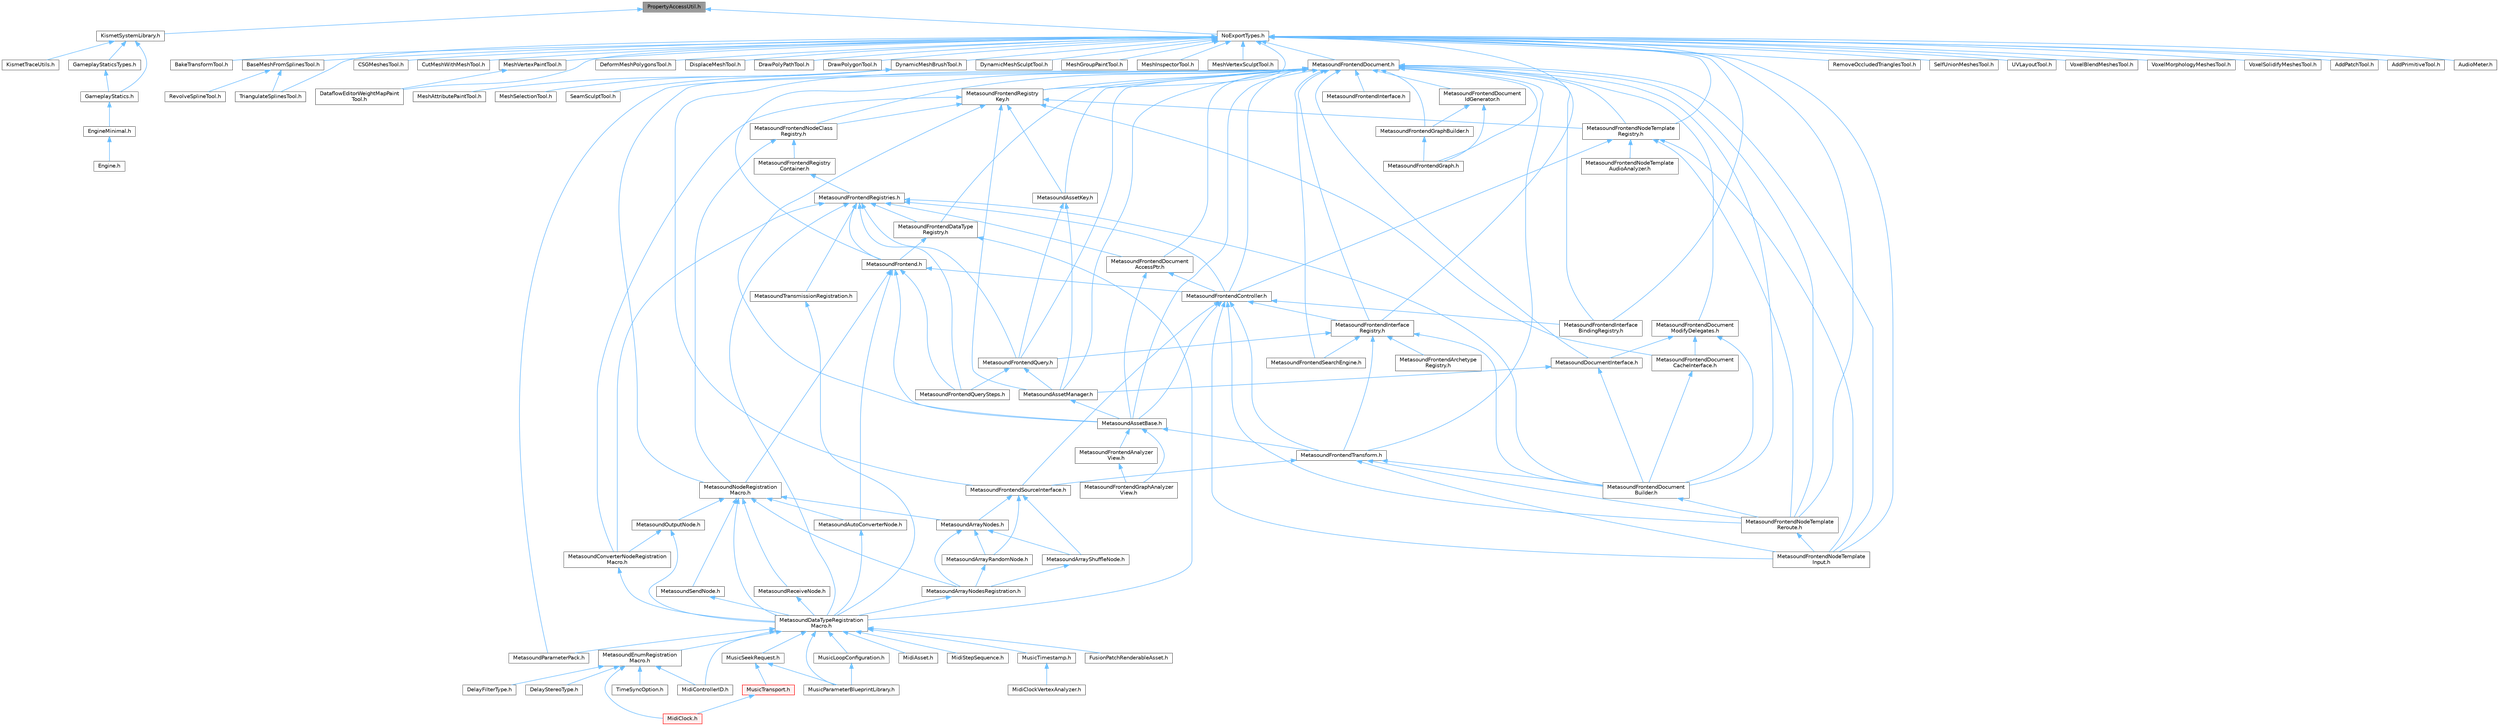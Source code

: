 digraph "PropertyAccessUtil.h"
{
 // INTERACTIVE_SVG=YES
 // LATEX_PDF_SIZE
  bgcolor="transparent";
  edge [fontname=Helvetica,fontsize=10,labelfontname=Helvetica,labelfontsize=10];
  node [fontname=Helvetica,fontsize=10,shape=box,height=0.2,width=0.4];
  Node1 [id="Node000001",label="PropertyAccessUtil.h",height=0.2,width=0.4,color="gray40", fillcolor="grey60", style="filled", fontcolor="black",tooltip=" "];
  Node1 -> Node2 [id="edge1_Node000001_Node000002",dir="back",color="steelblue1",style="solid",tooltip=" "];
  Node2 [id="Node000002",label="KismetSystemLibrary.h",height=0.2,width=0.4,color="grey40", fillcolor="white", style="filled",URL="$da/d0f/KismetSystemLibrary_8h.html",tooltip=" "];
  Node2 -> Node3 [id="edge2_Node000002_Node000003",dir="back",color="steelblue1",style="solid",tooltip=" "];
  Node3 [id="Node000003",label="GameplayStatics.h",height=0.2,width=0.4,color="grey40", fillcolor="white", style="filled",URL="$d9/dc8/GameplayStatics_8h.html",tooltip=" "];
  Node3 -> Node4 [id="edge3_Node000003_Node000004",dir="back",color="steelblue1",style="solid",tooltip=" "];
  Node4 [id="Node000004",label="EngineMinimal.h",height=0.2,width=0.4,color="grey40", fillcolor="white", style="filled",URL="$d0/d2c/EngineMinimal_8h.html",tooltip=" "];
  Node4 -> Node5 [id="edge4_Node000004_Node000005",dir="back",color="steelblue1",style="solid",tooltip=" "];
  Node5 [id="Node000005",label="Engine.h",height=0.2,width=0.4,color="grey40", fillcolor="white", style="filled",URL="$d1/d34/Public_2Engine_8h.html",tooltip=" "];
  Node2 -> Node6 [id="edge5_Node000002_Node000006",dir="back",color="steelblue1",style="solid",tooltip=" "];
  Node6 [id="Node000006",label="GameplayStaticsTypes.h",height=0.2,width=0.4,color="grey40", fillcolor="white", style="filled",URL="$da/d17/GameplayStaticsTypes_8h.html",tooltip=" "];
  Node6 -> Node3 [id="edge6_Node000006_Node000003",dir="back",color="steelblue1",style="solid",tooltip=" "];
  Node2 -> Node7 [id="edge7_Node000002_Node000007",dir="back",color="steelblue1",style="solid",tooltip=" "];
  Node7 [id="Node000007",label="KismetTraceUtils.h",height=0.2,width=0.4,color="grey40", fillcolor="white", style="filled",URL="$d6/d3a/KismetTraceUtils_8h.html",tooltip=" "];
  Node1 -> Node8 [id="edge8_Node000001_Node000008",dir="back",color="steelblue1",style="solid",tooltip=" "];
  Node8 [id="Node000008",label="NoExportTypes.h",height=0.2,width=0.4,color="grey40", fillcolor="white", style="filled",URL="$d3/d21/NoExportTypes_8h.html",tooltip=" "];
  Node8 -> Node9 [id="edge9_Node000008_Node000009",dir="back",color="steelblue1",style="solid",tooltip=" "];
  Node9 [id="Node000009",label="AddPatchTool.h",height=0.2,width=0.4,color="grey40", fillcolor="white", style="filled",URL="$d5/deb/AddPatchTool_8h.html",tooltip=" "];
  Node8 -> Node10 [id="edge10_Node000008_Node000010",dir="back",color="steelblue1",style="solid",tooltip=" "];
  Node10 [id="Node000010",label="AddPrimitiveTool.h",height=0.2,width=0.4,color="grey40", fillcolor="white", style="filled",URL="$d5/dbf/AddPrimitiveTool_8h.html",tooltip=" "];
  Node8 -> Node11 [id="edge11_Node000008_Node000011",dir="back",color="steelblue1",style="solid",tooltip=" "];
  Node11 [id="Node000011",label="AudioMeter.h",height=0.2,width=0.4,color="grey40", fillcolor="white", style="filled",URL="$de/db0/AudioMeter_8h.html",tooltip=" "];
  Node8 -> Node12 [id="edge12_Node000008_Node000012",dir="back",color="steelblue1",style="solid",tooltip=" "];
  Node12 [id="Node000012",label="BakeTransformTool.h",height=0.2,width=0.4,color="grey40", fillcolor="white", style="filled",URL="$dc/d39/BakeTransformTool_8h.html",tooltip=" "];
  Node8 -> Node13 [id="edge13_Node000008_Node000013",dir="back",color="steelblue1",style="solid",tooltip=" "];
  Node13 [id="Node000013",label="BaseMeshFromSplinesTool.h",height=0.2,width=0.4,color="grey40", fillcolor="white", style="filled",URL="$da/d31/BaseMeshFromSplinesTool_8h.html",tooltip=" "];
  Node13 -> Node14 [id="edge14_Node000013_Node000014",dir="back",color="steelblue1",style="solid",tooltip=" "];
  Node14 [id="Node000014",label="RevolveSplineTool.h",height=0.2,width=0.4,color="grey40", fillcolor="white", style="filled",URL="$d3/d36/RevolveSplineTool_8h.html",tooltip=" "];
  Node13 -> Node15 [id="edge15_Node000013_Node000015",dir="back",color="steelblue1",style="solid",tooltip=" "];
  Node15 [id="Node000015",label="TriangulateSplinesTool.h",height=0.2,width=0.4,color="grey40", fillcolor="white", style="filled",URL="$d9/de6/TriangulateSplinesTool_8h.html",tooltip=" "];
  Node8 -> Node16 [id="edge16_Node000008_Node000016",dir="back",color="steelblue1",style="solid",tooltip=" "];
  Node16 [id="Node000016",label="CSGMeshesTool.h",height=0.2,width=0.4,color="grey40", fillcolor="white", style="filled",URL="$db/dd1/CSGMeshesTool_8h.html",tooltip=" "];
  Node8 -> Node17 [id="edge17_Node000008_Node000017",dir="back",color="steelblue1",style="solid",tooltip=" "];
  Node17 [id="Node000017",label="CutMeshWithMeshTool.h",height=0.2,width=0.4,color="grey40", fillcolor="white", style="filled",URL="$d2/d2c/CutMeshWithMeshTool_8h.html",tooltip=" "];
  Node8 -> Node18 [id="edge18_Node000008_Node000018",dir="back",color="steelblue1",style="solid",tooltip=" "];
  Node18 [id="Node000018",label="DataflowEditorWeightMapPaint\lTool.h",height=0.2,width=0.4,color="grey40", fillcolor="white", style="filled",URL="$db/d46/DataflowEditorWeightMapPaintTool_8h.html",tooltip=" "];
  Node8 -> Node19 [id="edge19_Node000008_Node000019",dir="back",color="steelblue1",style="solid",tooltip=" "];
  Node19 [id="Node000019",label="DeformMeshPolygonsTool.h",height=0.2,width=0.4,color="grey40", fillcolor="white", style="filled",URL="$db/d72/DeformMeshPolygonsTool_8h.html",tooltip=" "];
  Node8 -> Node20 [id="edge20_Node000008_Node000020",dir="back",color="steelblue1",style="solid",tooltip=" "];
  Node20 [id="Node000020",label="DisplaceMeshTool.h",height=0.2,width=0.4,color="grey40", fillcolor="white", style="filled",URL="$da/d28/DisplaceMeshTool_8h.html",tooltip=" "];
  Node8 -> Node21 [id="edge21_Node000008_Node000021",dir="back",color="steelblue1",style="solid",tooltip=" "];
  Node21 [id="Node000021",label="DrawPolyPathTool.h",height=0.2,width=0.4,color="grey40", fillcolor="white", style="filled",URL="$dc/d3e/DrawPolyPathTool_8h.html",tooltip=" "];
  Node8 -> Node22 [id="edge22_Node000008_Node000022",dir="back",color="steelblue1",style="solid",tooltip=" "];
  Node22 [id="Node000022",label="DrawPolygonTool.h",height=0.2,width=0.4,color="grey40", fillcolor="white", style="filled",URL="$d0/d15/DrawPolygonTool_8h.html",tooltip=" "];
  Node8 -> Node23 [id="edge23_Node000008_Node000023",dir="back",color="steelblue1",style="solid",tooltip=" "];
  Node23 [id="Node000023",label="DynamicMeshBrushTool.h",height=0.2,width=0.4,color="grey40", fillcolor="white", style="filled",URL="$da/d04/DynamicMeshBrushTool_8h.html",tooltip=" "];
  Node23 -> Node24 [id="edge24_Node000023_Node000024",dir="back",color="steelblue1",style="solid",tooltip=" "];
  Node24 [id="Node000024",label="MeshAttributePaintTool.h",height=0.2,width=0.4,color="grey40", fillcolor="white", style="filled",URL="$d3/d29/MeshAttributePaintTool_8h.html",tooltip=" "];
  Node23 -> Node25 [id="edge25_Node000023_Node000025",dir="back",color="steelblue1",style="solid",tooltip=" "];
  Node25 [id="Node000025",label="MeshSelectionTool.h",height=0.2,width=0.4,color="grey40", fillcolor="white", style="filled",URL="$d8/d80/MeshSelectionTool_8h.html",tooltip=" "];
  Node23 -> Node26 [id="edge26_Node000023_Node000026",dir="back",color="steelblue1",style="solid",tooltip=" "];
  Node26 [id="Node000026",label="SeamSculptTool.h",height=0.2,width=0.4,color="grey40", fillcolor="white", style="filled",URL="$d1/d31/SeamSculptTool_8h.html",tooltip=" "];
  Node8 -> Node27 [id="edge27_Node000008_Node000027",dir="back",color="steelblue1",style="solid",tooltip=" "];
  Node27 [id="Node000027",label="DynamicMeshSculptTool.h",height=0.2,width=0.4,color="grey40", fillcolor="white", style="filled",URL="$d6/d16/DynamicMeshSculptTool_8h.html",tooltip=" "];
  Node8 -> Node28 [id="edge28_Node000008_Node000028",dir="back",color="steelblue1",style="solid",tooltip=" "];
  Node28 [id="Node000028",label="MeshGroupPaintTool.h",height=0.2,width=0.4,color="grey40", fillcolor="white", style="filled",URL="$dd/d04/MeshGroupPaintTool_8h.html",tooltip=" "];
  Node8 -> Node29 [id="edge29_Node000008_Node000029",dir="back",color="steelblue1",style="solid",tooltip=" "];
  Node29 [id="Node000029",label="MeshInspectorTool.h",height=0.2,width=0.4,color="grey40", fillcolor="white", style="filled",URL="$de/da1/MeshInspectorTool_8h.html",tooltip=" "];
  Node8 -> Node30 [id="edge30_Node000008_Node000030",dir="back",color="steelblue1",style="solid",tooltip=" "];
  Node30 [id="Node000030",label="MeshVertexPaintTool.h",height=0.2,width=0.4,color="grey40", fillcolor="white", style="filled",URL="$db/d74/MeshVertexPaintTool_8h.html",tooltip=" "];
  Node30 -> Node18 [id="edge31_Node000030_Node000018",dir="back",color="steelblue1",style="solid",tooltip=" "];
  Node8 -> Node31 [id="edge32_Node000008_Node000031",dir="back",color="steelblue1",style="solid",tooltip=" "];
  Node31 [id="Node000031",label="MeshVertexSculptTool.h",height=0.2,width=0.4,color="grey40", fillcolor="white", style="filled",URL="$dc/da6/MeshVertexSculptTool_8h.html",tooltip=" "];
  Node8 -> Node32 [id="edge33_Node000008_Node000032",dir="back",color="steelblue1",style="solid",tooltip=" "];
  Node32 [id="Node000032",label="MetasoundFrontendDocument.h",height=0.2,width=0.4,color="grey40", fillcolor="white", style="filled",URL="$d2/de7/MetasoundFrontendDocument_8h.html",tooltip=" "];
  Node32 -> Node33 [id="edge34_Node000032_Node000033",dir="back",color="steelblue1",style="solid",tooltip=" "];
  Node33 [id="Node000033",label="MetasoundAssetBase.h",height=0.2,width=0.4,color="grey40", fillcolor="white", style="filled",URL="$d5/d81/MetasoundAssetBase_8h.html",tooltip=" "];
  Node33 -> Node34 [id="edge35_Node000033_Node000034",dir="back",color="steelblue1",style="solid",tooltip=" "];
  Node34 [id="Node000034",label="MetasoundFrontendAnalyzer\lView.h",height=0.2,width=0.4,color="grey40", fillcolor="white", style="filled",URL="$d0/d5e/MetasoundFrontendAnalyzerView_8h.html",tooltip=" "];
  Node34 -> Node35 [id="edge36_Node000034_Node000035",dir="back",color="steelblue1",style="solid",tooltip=" "];
  Node35 [id="Node000035",label="MetasoundFrontendGraphAnalyzer\lView.h",height=0.2,width=0.4,color="grey40", fillcolor="white", style="filled",URL="$d6/dd1/MetasoundFrontendGraphAnalyzerView_8h.html",tooltip=" "];
  Node33 -> Node35 [id="edge37_Node000033_Node000035",dir="back",color="steelblue1",style="solid",tooltip=" "];
  Node33 -> Node36 [id="edge38_Node000033_Node000036",dir="back",color="steelblue1",style="solid",tooltip=" "];
  Node36 [id="Node000036",label="MetasoundFrontendTransform.h",height=0.2,width=0.4,color="grey40", fillcolor="white", style="filled",URL="$dc/d48/MetasoundFrontendTransform_8h.html",tooltip=" "];
  Node36 -> Node37 [id="edge39_Node000036_Node000037",dir="back",color="steelblue1",style="solid",tooltip=" "];
  Node37 [id="Node000037",label="MetasoundFrontendDocument\lBuilder.h",height=0.2,width=0.4,color="grey40", fillcolor="white", style="filled",URL="$da/dfa/MetasoundFrontendDocumentBuilder_8h.html",tooltip=" "];
  Node37 -> Node38 [id="edge40_Node000037_Node000038",dir="back",color="steelblue1",style="solid",tooltip=" "];
  Node38 [id="Node000038",label="MetasoundFrontendNodeTemplate\lReroute.h",height=0.2,width=0.4,color="grey40", fillcolor="white", style="filled",URL="$d7/d33/MetasoundFrontendNodeTemplateReroute_8h.html",tooltip=" "];
  Node38 -> Node39 [id="edge41_Node000038_Node000039",dir="back",color="steelblue1",style="solid",tooltip=" "];
  Node39 [id="Node000039",label="MetasoundFrontendNodeTemplate\lInput.h",height=0.2,width=0.4,color="grey40", fillcolor="white", style="filled",URL="$d6/d69/MetasoundFrontendNodeTemplateInput_8h.html",tooltip=" "];
  Node36 -> Node39 [id="edge42_Node000036_Node000039",dir="back",color="steelblue1",style="solid",tooltip=" "];
  Node36 -> Node38 [id="edge43_Node000036_Node000038",dir="back",color="steelblue1",style="solid",tooltip=" "];
  Node36 -> Node40 [id="edge44_Node000036_Node000040",dir="back",color="steelblue1",style="solid",tooltip=" "];
  Node40 [id="Node000040",label="MetasoundFrontendSourceInterface.h",height=0.2,width=0.4,color="grey40", fillcolor="white", style="filled",URL="$de/db5/MetasoundFrontendSourceInterface_8h.html",tooltip=" "];
  Node40 -> Node41 [id="edge45_Node000040_Node000041",dir="back",color="steelblue1",style="solid",tooltip=" "];
  Node41 [id="Node000041",label="MetasoundArrayNodes.h",height=0.2,width=0.4,color="grey40", fillcolor="white", style="filled",URL="$de/d05/MetasoundArrayNodes_8h.html",tooltip=" "];
  Node41 -> Node42 [id="edge46_Node000041_Node000042",dir="back",color="steelblue1",style="solid",tooltip=" "];
  Node42 [id="Node000042",label="MetasoundArrayNodesRegistration.h",height=0.2,width=0.4,color="grey40", fillcolor="white", style="filled",URL="$d2/d35/MetasoundArrayNodesRegistration_8h.html",tooltip=" "];
  Node42 -> Node43 [id="edge47_Node000042_Node000043",dir="back",color="steelblue1",style="solid",tooltip=" "];
  Node43 [id="Node000043",label="MetasoundDataTypeRegistration\lMacro.h",height=0.2,width=0.4,color="grey40", fillcolor="white", style="filled",URL="$d1/d2b/MetasoundDataTypeRegistrationMacro_8h.html",tooltip=" "];
  Node43 -> Node44 [id="edge48_Node000043_Node000044",dir="back",color="steelblue1",style="solid",tooltip=" "];
  Node44 [id="Node000044",label="FusionPatchRenderableAsset.h",height=0.2,width=0.4,color="grey40", fillcolor="white", style="filled",URL="$d0/dd5/FusionPatchRenderableAsset_8h.html",tooltip=" "];
  Node43 -> Node45 [id="edge49_Node000043_Node000045",dir="back",color="steelblue1",style="solid",tooltip=" "];
  Node45 [id="Node000045",label="MetasoundEnumRegistration\lMacro.h",height=0.2,width=0.4,color="grey40", fillcolor="white", style="filled",URL="$dd/da6/MetasoundEnumRegistrationMacro_8h.html",tooltip=" "];
  Node45 -> Node46 [id="edge50_Node000045_Node000046",dir="back",color="steelblue1",style="solid",tooltip=" "];
  Node46 [id="Node000046",label="DelayFilterType.h",height=0.2,width=0.4,color="grey40", fillcolor="white", style="filled",URL="$da/d13/DelayFilterType_8h.html",tooltip=" "];
  Node45 -> Node47 [id="edge51_Node000045_Node000047",dir="back",color="steelblue1",style="solid",tooltip=" "];
  Node47 [id="Node000047",label="DelayStereoType.h",height=0.2,width=0.4,color="grey40", fillcolor="white", style="filled",URL="$d4/db3/DelayStereoType_8h.html",tooltip=" "];
  Node45 -> Node48 [id="edge52_Node000045_Node000048",dir="back",color="steelblue1",style="solid",tooltip=" "];
  Node48 [id="Node000048",label="MidiClock.h",height=0.2,width=0.4,color="red", fillcolor="#FFF0F0", style="filled",URL="$df/d88/MidiClock_8h.html",tooltip=" "];
  Node45 -> Node57 [id="edge53_Node000045_Node000057",dir="back",color="steelblue1",style="solid",tooltip=" "];
  Node57 [id="Node000057",label="MidiControllerID.h",height=0.2,width=0.4,color="grey40", fillcolor="white", style="filled",URL="$d0/d53/MidiControllerID_8h.html",tooltip=" "];
  Node45 -> Node58 [id="edge54_Node000045_Node000058",dir="back",color="steelblue1",style="solid",tooltip=" "];
  Node58 [id="Node000058",label="TimeSyncOption.h",height=0.2,width=0.4,color="grey40", fillcolor="white", style="filled",URL="$d4/dc5/HarmonixMetasound_2Public_2HarmonixMetasound_2DataTypes_2TimeSyncOption_8h.html",tooltip=" "];
  Node43 -> Node59 [id="edge55_Node000043_Node000059",dir="back",color="steelblue1",style="solid",tooltip=" "];
  Node59 [id="Node000059",label="MetasoundParameterPack.h",height=0.2,width=0.4,color="grey40", fillcolor="white", style="filled",URL="$d8/d84/MetasoundParameterPack_8h.html",tooltip=" "];
  Node43 -> Node60 [id="edge56_Node000043_Node000060",dir="back",color="steelblue1",style="solid",tooltip=" "];
  Node60 [id="Node000060",label="MidiAsset.h",height=0.2,width=0.4,color="grey40", fillcolor="white", style="filled",URL="$da/d6b/MidiAsset_8h.html",tooltip=" "];
  Node43 -> Node57 [id="edge57_Node000043_Node000057",dir="back",color="steelblue1",style="solid",tooltip=" "];
  Node43 -> Node61 [id="edge58_Node000043_Node000061",dir="back",color="steelblue1",style="solid",tooltip=" "];
  Node61 [id="Node000061",label="MidiStepSequence.h",height=0.2,width=0.4,color="grey40", fillcolor="white", style="filled",URL="$de/dbc/MidiStepSequence_8h.html",tooltip=" "];
  Node43 -> Node62 [id="edge59_Node000043_Node000062",dir="back",color="steelblue1",style="solid",tooltip=" "];
  Node62 [id="Node000062",label="MusicLoopConfiguration.h",height=0.2,width=0.4,color="grey40", fillcolor="white", style="filled",URL="$de/d33/MusicLoopConfiguration_8h.html",tooltip=" "];
  Node62 -> Node63 [id="edge60_Node000062_Node000063",dir="back",color="steelblue1",style="solid",tooltip=" "];
  Node63 [id="Node000063",label="MusicParameterBlueprintLibrary.h",height=0.2,width=0.4,color="grey40", fillcolor="white", style="filled",URL="$d0/d2e/MusicParameterBlueprintLibrary_8h.html",tooltip=" "];
  Node43 -> Node63 [id="edge61_Node000043_Node000063",dir="back",color="steelblue1",style="solid",tooltip=" "];
  Node43 -> Node64 [id="edge62_Node000043_Node000064",dir="back",color="steelblue1",style="solid",tooltip=" "];
  Node64 [id="Node000064",label="MusicSeekRequest.h",height=0.2,width=0.4,color="grey40", fillcolor="white", style="filled",URL="$d0/d38/MusicSeekRequest_8h.html",tooltip=" "];
  Node64 -> Node63 [id="edge63_Node000064_Node000063",dir="back",color="steelblue1",style="solid",tooltip=" "];
  Node64 -> Node65 [id="edge64_Node000064_Node000065",dir="back",color="steelblue1",style="solid",tooltip=" "];
  Node65 [id="Node000065",label="MusicTransport.h",height=0.2,width=0.4,color="red", fillcolor="#FFF0F0", style="filled",URL="$d2/d3d/MusicTransport_8h.html",tooltip=" "];
  Node65 -> Node48 [id="edge65_Node000065_Node000048",dir="back",color="steelblue1",style="solid",tooltip=" "];
  Node43 -> Node71 [id="edge66_Node000043_Node000071",dir="back",color="steelblue1",style="solid",tooltip=" "];
  Node71 [id="Node000071",label="MusicTimestamp.h",height=0.2,width=0.4,color="grey40", fillcolor="white", style="filled",URL="$dc/d8f/MusicTimestamp_8h.html",tooltip=" "];
  Node71 -> Node72 [id="edge67_Node000071_Node000072",dir="back",color="steelblue1",style="solid",tooltip=" "];
  Node72 [id="Node000072",label="MidiClockVertexAnalyzer.h",height=0.2,width=0.4,color="grey40", fillcolor="white", style="filled",URL="$d5/dfa/MidiClockVertexAnalyzer_8h.html",tooltip=" "];
  Node41 -> Node73 [id="edge68_Node000041_Node000073",dir="back",color="steelblue1",style="solid",tooltip=" "];
  Node73 [id="Node000073",label="MetasoundArrayRandomNode.h",height=0.2,width=0.4,color="grey40", fillcolor="white", style="filled",URL="$d3/d94/MetasoundArrayRandomNode_8h.html",tooltip=" "];
  Node73 -> Node42 [id="edge69_Node000073_Node000042",dir="back",color="steelblue1",style="solid",tooltip=" "];
  Node41 -> Node74 [id="edge70_Node000041_Node000074",dir="back",color="steelblue1",style="solid",tooltip=" "];
  Node74 [id="Node000074",label="MetasoundArrayShuffleNode.h",height=0.2,width=0.4,color="grey40", fillcolor="white", style="filled",URL="$db/dcb/MetasoundArrayShuffleNode_8h.html",tooltip=" "];
  Node74 -> Node42 [id="edge71_Node000074_Node000042",dir="back",color="steelblue1",style="solid",tooltip=" "];
  Node40 -> Node73 [id="edge72_Node000040_Node000073",dir="back",color="steelblue1",style="solid",tooltip=" "];
  Node40 -> Node74 [id="edge73_Node000040_Node000074",dir="back",color="steelblue1",style="solid",tooltip=" "];
  Node32 -> Node75 [id="edge74_Node000032_Node000075",dir="back",color="steelblue1",style="solid",tooltip=" "];
  Node75 [id="Node000075",label="MetasoundAssetKey.h",height=0.2,width=0.4,color="grey40", fillcolor="white", style="filled",URL="$d9/d63/MetasoundAssetKey_8h.html",tooltip=" "];
  Node75 -> Node76 [id="edge75_Node000075_Node000076",dir="back",color="steelblue1",style="solid",tooltip=" "];
  Node76 [id="Node000076",label="MetasoundAssetManager.h",height=0.2,width=0.4,color="grey40", fillcolor="white", style="filled",URL="$dd/da3/MetasoundAssetManager_8h.html",tooltip=" "];
  Node76 -> Node33 [id="edge76_Node000076_Node000033",dir="back",color="steelblue1",style="solid",tooltip=" "];
  Node75 -> Node77 [id="edge77_Node000075_Node000077",dir="back",color="steelblue1",style="solid",tooltip=" "];
  Node77 [id="Node000077",label="MetasoundFrontendQuery.h",height=0.2,width=0.4,color="grey40", fillcolor="white", style="filled",URL="$d6/dba/MetasoundFrontendQuery_8h.html",tooltip=" "];
  Node77 -> Node76 [id="edge78_Node000077_Node000076",dir="back",color="steelblue1",style="solid",tooltip=" "];
  Node77 -> Node78 [id="edge79_Node000077_Node000078",dir="back",color="steelblue1",style="solid",tooltip=" "];
  Node78 [id="Node000078",label="MetasoundFrontendQuerySteps.h",height=0.2,width=0.4,color="grey40", fillcolor="white", style="filled",URL="$d1/d63/MetasoundFrontendQuerySteps_8h.html",tooltip=" "];
  Node32 -> Node76 [id="edge80_Node000032_Node000076",dir="back",color="steelblue1",style="solid",tooltip=" "];
  Node32 -> Node79 [id="edge81_Node000032_Node000079",dir="back",color="steelblue1",style="solid",tooltip=" "];
  Node79 [id="Node000079",label="MetasoundDocumentInterface.h",height=0.2,width=0.4,color="grey40", fillcolor="white", style="filled",URL="$dd/dfb/MetasoundDocumentInterface_8h.html",tooltip=" "];
  Node79 -> Node76 [id="edge82_Node000079_Node000076",dir="back",color="steelblue1",style="solid",tooltip=" "];
  Node79 -> Node37 [id="edge83_Node000079_Node000037",dir="back",color="steelblue1",style="solid",tooltip=" "];
  Node32 -> Node80 [id="edge84_Node000032_Node000080",dir="back",color="steelblue1",style="solid",tooltip=" "];
  Node80 [id="Node000080",label="MetasoundFrontend.h",height=0.2,width=0.4,color="grey40", fillcolor="white", style="filled",URL="$d4/d31/MetasoundFrontend_8h.html",tooltip=" "];
  Node80 -> Node33 [id="edge85_Node000080_Node000033",dir="back",color="steelblue1",style="solid",tooltip=" "];
  Node80 -> Node81 [id="edge86_Node000080_Node000081",dir="back",color="steelblue1",style="solid",tooltip=" "];
  Node81 [id="Node000081",label="MetasoundAutoConverterNode.h",height=0.2,width=0.4,color="grey40", fillcolor="white", style="filled",URL="$de/d7e/MetasoundAutoConverterNode_8h.html",tooltip=" "];
  Node81 -> Node43 [id="edge87_Node000081_Node000043",dir="back",color="steelblue1",style="solid",tooltip=" "];
  Node80 -> Node82 [id="edge88_Node000080_Node000082",dir="back",color="steelblue1",style="solid",tooltip=" "];
  Node82 [id="Node000082",label="MetasoundFrontendController.h",height=0.2,width=0.4,color="grey40", fillcolor="white", style="filled",URL="$d0/d64/MetasoundFrontendController_8h.html",tooltip=" "];
  Node82 -> Node33 [id="edge89_Node000082_Node000033",dir="back",color="steelblue1",style="solid",tooltip=" "];
  Node82 -> Node83 [id="edge90_Node000082_Node000083",dir="back",color="steelblue1",style="solid",tooltip=" "];
  Node83 [id="Node000083",label="MetasoundFrontendInterface\lBindingRegistry.h",height=0.2,width=0.4,color="grey40", fillcolor="white", style="filled",URL="$da/de4/MetasoundFrontendInterfaceBindingRegistry_8h.html",tooltip=" "];
  Node82 -> Node84 [id="edge91_Node000082_Node000084",dir="back",color="steelblue1",style="solid",tooltip=" "];
  Node84 [id="Node000084",label="MetasoundFrontendInterface\lRegistry.h",height=0.2,width=0.4,color="grey40", fillcolor="white", style="filled",URL="$d7/d91/MetasoundFrontendInterfaceRegistry_8h.html",tooltip=" "];
  Node84 -> Node85 [id="edge92_Node000084_Node000085",dir="back",color="steelblue1",style="solid",tooltip=" "];
  Node85 [id="Node000085",label="MetasoundFrontendArchetype\lRegistry.h",height=0.2,width=0.4,color="grey40", fillcolor="white", style="filled",URL="$db/d0e/MetasoundFrontendArchetypeRegistry_8h.html",tooltip=" "];
  Node84 -> Node37 [id="edge93_Node000084_Node000037",dir="back",color="steelblue1",style="solid",tooltip=" "];
  Node84 -> Node77 [id="edge94_Node000084_Node000077",dir="back",color="steelblue1",style="solid",tooltip=" "];
  Node84 -> Node86 [id="edge95_Node000084_Node000086",dir="back",color="steelblue1",style="solid",tooltip=" "];
  Node86 [id="Node000086",label="MetasoundFrontendSearchEngine.h",height=0.2,width=0.4,color="grey40", fillcolor="white", style="filled",URL="$d3/de8/MetasoundFrontendSearchEngine_8h.html",tooltip=" "];
  Node84 -> Node36 [id="edge96_Node000084_Node000036",dir="back",color="steelblue1",style="solid",tooltip=" "];
  Node82 -> Node39 [id="edge97_Node000082_Node000039",dir="back",color="steelblue1",style="solid",tooltip=" "];
  Node82 -> Node38 [id="edge98_Node000082_Node000038",dir="back",color="steelblue1",style="solid",tooltip=" "];
  Node82 -> Node40 [id="edge99_Node000082_Node000040",dir="back",color="steelblue1",style="solid",tooltip=" "];
  Node82 -> Node36 [id="edge100_Node000082_Node000036",dir="back",color="steelblue1",style="solid",tooltip=" "];
  Node80 -> Node78 [id="edge101_Node000080_Node000078",dir="back",color="steelblue1",style="solid",tooltip=" "];
  Node80 -> Node87 [id="edge102_Node000080_Node000087",dir="back",color="steelblue1",style="solid",tooltip=" "];
  Node87 [id="Node000087",label="MetasoundNodeRegistration\lMacro.h",height=0.2,width=0.4,color="grey40", fillcolor="white", style="filled",URL="$d3/d0b/MetasoundNodeRegistrationMacro_8h.html",tooltip=" "];
  Node87 -> Node41 [id="edge103_Node000087_Node000041",dir="back",color="steelblue1",style="solid",tooltip=" "];
  Node87 -> Node42 [id="edge104_Node000087_Node000042",dir="back",color="steelblue1",style="solid",tooltip=" "];
  Node87 -> Node81 [id="edge105_Node000087_Node000081",dir="back",color="steelblue1",style="solid",tooltip=" "];
  Node87 -> Node43 [id="edge106_Node000087_Node000043",dir="back",color="steelblue1",style="solid",tooltip=" "];
  Node87 -> Node88 [id="edge107_Node000087_Node000088",dir="back",color="steelblue1",style="solid",tooltip=" "];
  Node88 [id="Node000088",label="MetasoundOutputNode.h",height=0.2,width=0.4,color="grey40", fillcolor="white", style="filled",URL="$d5/d06/MetasoundOutputNode_8h.html",tooltip=" "];
  Node88 -> Node89 [id="edge108_Node000088_Node000089",dir="back",color="steelblue1",style="solid",tooltip=" "];
  Node89 [id="Node000089",label="MetasoundConverterNodeRegistration\lMacro.h",height=0.2,width=0.4,color="grey40", fillcolor="white", style="filled",URL="$d1/de5/MetasoundConverterNodeRegistrationMacro_8h.html",tooltip=" "];
  Node89 -> Node43 [id="edge109_Node000089_Node000043",dir="back",color="steelblue1",style="solid",tooltip=" "];
  Node88 -> Node43 [id="edge110_Node000088_Node000043",dir="back",color="steelblue1",style="solid",tooltip=" "];
  Node87 -> Node90 [id="edge111_Node000087_Node000090",dir="back",color="steelblue1",style="solid",tooltip=" "];
  Node90 [id="Node000090",label="MetasoundReceiveNode.h",height=0.2,width=0.4,color="grey40", fillcolor="white", style="filled",URL="$d3/d08/MetasoundReceiveNode_8h.html",tooltip=" "];
  Node90 -> Node43 [id="edge112_Node000090_Node000043",dir="back",color="steelblue1",style="solid",tooltip=" "];
  Node87 -> Node91 [id="edge113_Node000087_Node000091",dir="back",color="steelblue1",style="solid",tooltip=" "];
  Node91 [id="Node000091",label="MetasoundSendNode.h",height=0.2,width=0.4,color="grey40", fillcolor="white", style="filled",URL="$dc/dca/MetasoundSendNode_8h.html",tooltip=" "];
  Node91 -> Node43 [id="edge114_Node000091_Node000043",dir="back",color="steelblue1",style="solid",tooltip=" "];
  Node32 -> Node82 [id="edge115_Node000032_Node000082",dir="back",color="steelblue1",style="solid",tooltip=" "];
  Node32 -> Node92 [id="edge116_Node000032_Node000092",dir="back",color="steelblue1",style="solid",tooltip=" "];
  Node92 [id="Node000092",label="MetasoundFrontendDataType\lRegistry.h",height=0.2,width=0.4,color="grey40", fillcolor="white", style="filled",URL="$d3/d48/MetasoundFrontendDataTypeRegistry_8h.html",tooltip=" "];
  Node92 -> Node43 [id="edge117_Node000092_Node000043",dir="back",color="steelblue1",style="solid",tooltip=" "];
  Node92 -> Node80 [id="edge118_Node000092_Node000080",dir="back",color="steelblue1",style="solid",tooltip=" "];
  Node32 -> Node93 [id="edge119_Node000032_Node000093",dir="back",color="steelblue1",style="solid",tooltip=" "];
  Node93 [id="Node000093",label="MetasoundFrontendDocument\lAccessPtr.h",height=0.2,width=0.4,color="grey40", fillcolor="white", style="filled",URL="$d6/daa/MetasoundFrontendDocumentAccessPtr_8h.html",tooltip=" "];
  Node93 -> Node33 [id="edge120_Node000093_Node000033",dir="back",color="steelblue1",style="solid",tooltip=" "];
  Node93 -> Node82 [id="edge121_Node000093_Node000082",dir="back",color="steelblue1",style="solid",tooltip=" "];
  Node32 -> Node37 [id="edge122_Node000032_Node000037",dir="back",color="steelblue1",style="solid",tooltip=" "];
  Node32 -> Node94 [id="edge123_Node000032_Node000094",dir="back",color="steelblue1",style="solid",tooltip=" "];
  Node94 [id="Node000094",label="MetasoundFrontendDocument\lIdGenerator.h",height=0.2,width=0.4,color="grey40", fillcolor="white", style="filled",URL="$dc/d7e/MetasoundFrontendDocumentIdGenerator_8h.html",tooltip=" "];
  Node94 -> Node95 [id="edge124_Node000094_Node000095",dir="back",color="steelblue1",style="solid",tooltip=" "];
  Node95 [id="Node000095",label="MetasoundFrontendGraph.h",height=0.2,width=0.4,color="grey40", fillcolor="white", style="filled",URL="$db/d4b/MetasoundFrontendGraph_8h.html",tooltip=" "];
  Node94 -> Node96 [id="edge125_Node000094_Node000096",dir="back",color="steelblue1",style="solid",tooltip=" "];
  Node96 [id="Node000096",label="MetasoundFrontendGraphBuilder.h",height=0.2,width=0.4,color="grey40", fillcolor="white", style="filled",URL="$d4/d98/MetasoundFrontendGraphBuilder_8h.html",tooltip=" "];
  Node96 -> Node95 [id="edge126_Node000096_Node000095",dir="back",color="steelblue1",style="solid",tooltip=" "];
  Node32 -> Node97 [id="edge127_Node000032_Node000097",dir="back",color="steelblue1",style="solid",tooltip=" "];
  Node97 [id="Node000097",label="MetasoundFrontendDocument\lModifyDelegates.h",height=0.2,width=0.4,color="grey40", fillcolor="white", style="filled",URL="$d8/dfc/MetasoundFrontendDocumentModifyDelegates_8h.html",tooltip=" "];
  Node97 -> Node79 [id="edge128_Node000097_Node000079",dir="back",color="steelblue1",style="solid",tooltip=" "];
  Node97 -> Node37 [id="edge129_Node000097_Node000037",dir="back",color="steelblue1",style="solid",tooltip=" "];
  Node97 -> Node98 [id="edge130_Node000097_Node000098",dir="back",color="steelblue1",style="solid",tooltip=" "];
  Node98 [id="Node000098",label="MetasoundFrontendDocument\lCacheInterface.h",height=0.2,width=0.4,color="grey40", fillcolor="white", style="filled",URL="$d9/d74/MetasoundFrontendDocumentCacheInterface_8h.html",tooltip=" "];
  Node98 -> Node37 [id="edge131_Node000098_Node000037",dir="back",color="steelblue1",style="solid",tooltip=" "];
  Node32 -> Node95 [id="edge132_Node000032_Node000095",dir="back",color="steelblue1",style="solid",tooltip=" "];
  Node32 -> Node96 [id="edge133_Node000032_Node000096",dir="back",color="steelblue1",style="solid",tooltip=" "];
  Node32 -> Node99 [id="edge134_Node000032_Node000099",dir="back",color="steelblue1",style="solid",tooltip=" "];
  Node99 [id="Node000099",label="MetasoundFrontendInterface.h",height=0.2,width=0.4,color="grey40", fillcolor="white", style="filled",URL="$df/d45/MetasoundFrontendInterface_8h.html",tooltip=" "];
  Node32 -> Node83 [id="edge135_Node000032_Node000083",dir="back",color="steelblue1",style="solid",tooltip=" "];
  Node32 -> Node84 [id="edge136_Node000032_Node000084",dir="back",color="steelblue1",style="solid",tooltip=" "];
  Node32 -> Node100 [id="edge137_Node000032_Node000100",dir="back",color="steelblue1",style="solid",tooltip=" "];
  Node100 [id="Node000100",label="MetasoundFrontendNodeClass\lRegistry.h",height=0.2,width=0.4,color="grey40", fillcolor="white", style="filled",URL="$d3/d29/MetasoundFrontendNodeClassRegistry_8h.html",tooltip=" "];
  Node100 -> Node101 [id="edge138_Node000100_Node000101",dir="back",color="steelblue1",style="solid",tooltip=" "];
  Node101 [id="Node000101",label="MetasoundFrontendRegistry\lContainer.h",height=0.2,width=0.4,color="grey40", fillcolor="white", style="filled",URL="$dd/d2f/MetasoundFrontendRegistryContainer_8h.html",tooltip=" "];
  Node101 -> Node102 [id="edge139_Node000101_Node000102",dir="back",color="steelblue1",style="solid",tooltip=" "];
  Node102 [id="Node000102",label="MetasoundFrontendRegistries.h",height=0.2,width=0.4,color="grey40", fillcolor="white", style="filled",URL="$db/d02/MetasoundFrontendRegistries_8h.html",tooltip=" "];
  Node102 -> Node89 [id="edge140_Node000102_Node000089",dir="back",color="steelblue1",style="solid",tooltip=" "];
  Node102 -> Node43 [id="edge141_Node000102_Node000043",dir="back",color="steelblue1",style="solid",tooltip=" "];
  Node102 -> Node80 [id="edge142_Node000102_Node000080",dir="back",color="steelblue1",style="solid",tooltip=" "];
  Node102 -> Node82 [id="edge143_Node000102_Node000082",dir="back",color="steelblue1",style="solid",tooltip=" "];
  Node102 -> Node92 [id="edge144_Node000102_Node000092",dir="back",color="steelblue1",style="solid",tooltip=" "];
  Node102 -> Node93 [id="edge145_Node000102_Node000093",dir="back",color="steelblue1",style="solid",tooltip=" "];
  Node102 -> Node37 [id="edge146_Node000102_Node000037",dir="back",color="steelblue1",style="solid",tooltip=" "];
  Node102 -> Node77 [id="edge147_Node000102_Node000077",dir="back",color="steelblue1",style="solid",tooltip=" "];
  Node102 -> Node78 [id="edge148_Node000102_Node000078",dir="back",color="steelblue1",style="solid",tooltip=" "];
  Node102 -> Node103 [id="edge149_Node000102_Node000103",dir="back",color="steelblue1",style="solid",tooltip=" "];
  Node103 [id="Node000103",label="MetasoundTransmissionRegistration.h",height=0.2,width=0.4,color="grey40", fillcolor="white", style="filled",URL="$d8/da5/MetasoundTransmissionRegistration_8h.html",tooltip=" "];
  Node103 -> Node43 [id="edge150_Node000103_Node000043",dir="back",color="steelblue1",style="solid",tooltip=" "];
  Node100 -> Node87 [id="edge151_Node000100_Node000087",dir="back",color="steelblue1",style="solid",tooltip=" "];
  Node32 -> Node39 [id="edge152_Node000032_Node000039",dir="back",color="steelblue1",style="solid",tooltip=" "];
  Node32 -> Node104 [id="edge153_Node000032_Node000104",dir="back",color="steelblue1",style="solid",tooltip=" "];
  Node104 [id="Node000104",label="MetasoundFrontendNodeTemplate\lRegistry.h",height=0.2,width=0.4,color="grey40", fillcolor="white", style="filled",URL="$d8/da9/MetasoundFrontendNodeTemplateRegistry_8h.html",tooltip=" "];
  Node104 -> Node82 [id="edge154_Node000104_Node000082",dir="back",color="steelblue1",style="solid",tooltip=" "];
  Node104 -> Node105 [id="edge155_Node000104_Node000105",dir="back",color="steelblue1",style="solid",tooltip=" "];
  Node105 [id="Node000105",label="MetasoundFrontendNodeTemplate\lAudioAnalyzer.h",height=0.2,width=0.4,color="grey40", fillcolor="white", style="filled",URL="$d7/dea/MetasoundFrontendNodeTemplateAudioAnalyzer_8h.html",tooltip=" "];
  Node104 -> Node39 [id="edge156_Node000104_Node000039",dir="back",color="steelblue1",style="solid",tooltip=" "];
  Node104 -> Node38 [id="edge157_Node000104_Node000038",dir="back",color="steelblue1",style="solid",tooltip=" "];
  Node32 -> Node38 [id="edge158_Node000032_Node000038",dir="back",color="steelblue1",style="solid",tooltip=" "];
  Node32 -> Node77 [id="edge159_Node000032_Node000077",dir="back",color="steelblue1",style="solid",tooltip=" "];
  Node32 -> Node106 [id="edge160_Node000032_Node000106",dir="back",color="steelblue1",style="solid",tooltip=" "];
  Node106 [id="Node000106",label="MetasoundFrontendRegistry\lKey.h",height=0.2,width=0.4,color="grey40", fillcolor="white", style="filled",URL="$d2/dfa/MetasoundFrontendRegistryKey_8h.html",tooltip=" "];
  Node106 -> Node33 [id="edge161_Node000106_Node000033",dir="back",color="steelblue1",style="solid",tooltip=" "];
  Node106 -> Node75 [id="edge162_Node000106_Node000075",dir="back",color="steelblue1",style="solid",tooltip=" "];
  Node106 -> Node76 [id="edge163_Node000106_Node000076",dir="back",color="steelblue1",style="solid",tooltip=" "];
  Node106 -> Node89 [id="edge164_Node000106_Node000089",dir="back",color="steelblue1",style="solid",tooltip=" "];
  Node106 -> Node98 [id="edge165_Node000106_Node000098",dir="back",color="steelblue1",style="solid",tooltip=" "];
  Node106 -> Node100 [id="edge166_Node000106_Node000100",dir="back",color="steelblue1",style="solid",tooltip=" "];
  Node106 -> Node104 [id="edge167_Node000106_Node000104",dir="back",color="steelblue1",style="solid",tooltip=" "];
  Node32 -> Node86 [id="edge168_Node000032_Node000086",dir="back",color="steelblue1",style="solid",tooltip=" "];
  Node32 -> Node40 [id="edge169_Node000032_Node000040",dir="back",color="steelblue1",style="solid",tooltip=" "];
  Node32 -> Node36 [id="edge170_Node000032_Node000036",dir="back",color="steelblue1",style="solid",tooltip=" "];
  Node32 -> Node87 [id="edge171_Node000032_Node000087",dir="back",color="steelblue1",style="solid",tooltip=" "];
  Node32 -> Node59 [id="edge172_Node000032_Node000059",dir="back",color="steelblue1",style="solid",tooltip=" "];
  Node8 -> Node83 [id="edge173_Node000008_Node000083",dir="back",color="steelblue1",style="solid",tooltip=" "];
  Node8 -> Node84 [id="edge174_Node000008_Node000084",dir="back",color="steelblue1",style="solid",tooltip=" "];
  Node8 -> Node39 [id="edge175_Node000008_Node000039",dir="back",color="steelblue1",style="solid",tooltip=" "];
  Node8 -> Node104 [id="edge176_Node000008_Node000104",dir="back",color="steelblue1",style="solid",tooltip=" "];
  Node8 -> Node38 [id="edge177_Node000008_Node000038",dir="back",color="steelblue1",style="solid",tooltip=" "];
  Node8 -> Node106 [id="edge178_Node000008_Node000106",dir="back",color="steelblue1",style="solid",tooltip=" "];
  Node8 -> Node107 [id="edge179_Node000008_Node000107",dir="back",color="steelblue1",style="solid",tooltip=" "];
  Node107 [id="Node000107",label="RemoveOccludedTrianglesTool.h",height=0.2,width=0.4,color="grey40", fillcolor="white", style="filled",URL="$d9/da1/RemoveOccludedTrianglesTool_8h.html",tooltip=" "];
  Node8 -> Node108 [id="edge180_Node000008_Node000108",dir="back",color="steelblue1",style="solid",tooltip=" "];
  Node108 [id="Node000108",label="SelfUnionMeshesTool.h",height=0.2,width=0.4,color="grey40", fillcolor="white", style="filled",URL="$dc/dad/SelfUnionMeshesTool_8h.html",tooltip=" "];
  Node8 -> Node15 [id="edge181_Node000008_Node000015",dir="back",color="steelblue1",style="solid",tooltip=" "];
  Node8 -> Node109 [id="edge182_Node000008_Node000109",dir="back",color="steelblue1",style="solid",tooltip=" "];
  Node109 [id="Node000109",label="UVLayoutTool.h",height=0.2,width=0.4,color="grey40", fillcolor="white", style="filled",URL="$d6/d89/UVLayoutTool_8h.html",tooltip=" "];
  Node8 -> Node110 [id="edge183_Node000008_Node000110",dir="back",color="steelblue1",style="solid",tooltip=" "];
  Node110 [id="Node000110",label="VoxelBlendMeshesTool.h",height=0.2,width=0.4,color="grey40", fillcolor="white", style="filled",URL="$da/d0e/VoxelBlendMeshesTool_8h.html",tooltip=" "];
  Node8 -> Node111 [id="edge184_Node000008_Node000111",dir="back",color="steelblue1",style="solid",tooltip=" "];
  Node111 [id="Node000111",label="VoxelMorphologyMeshesTool.h",height=0.2,width=0.4,color="grey40", fillcolor="white", style="filled",URL="$dc/d30/VoxelMorphologyMeshesTool_8h.html",tooltip=" "];
  Node8 -> Node112 [id="edge185_Node000008_Node000112",dir="back",color="steelblue1",style="solid",tooltip=" "];
  Node112 [id="Node000112",label="VoxelSolidifyMeshesTool.h",height=0.2,width=0.4,color="grey40", fillcolor="white", style="filled",URL="$de/da2/VoxelSolidifyMeshesTool_8h.html",tooltip=" "];
}
